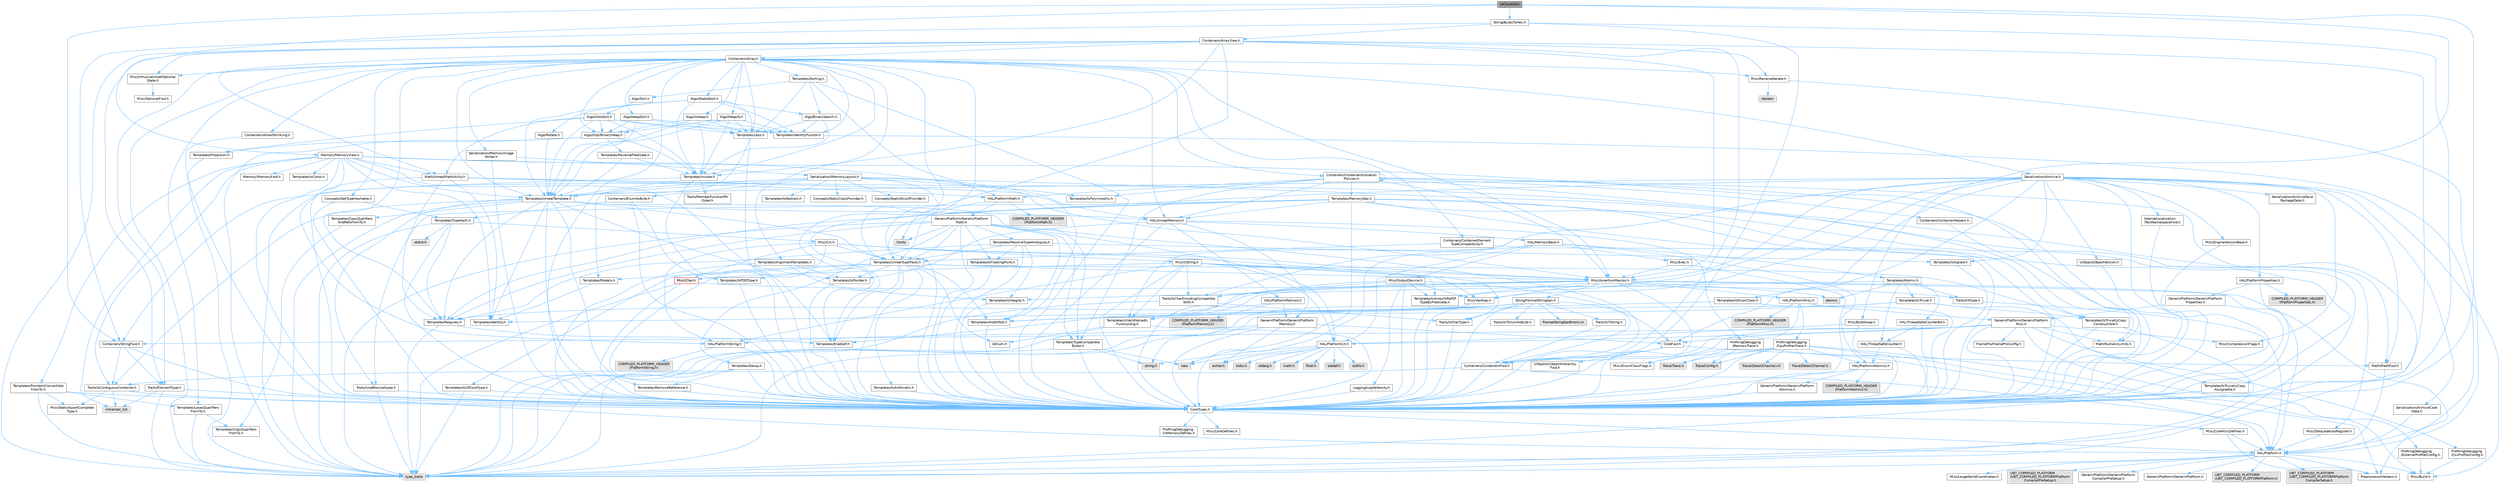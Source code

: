 digraph "IoChunkId.h"
{
 // INTERACTIVE_SVG=YES
 // LATEX_PDF_SIZE
  bgcolor="transparent";
  edge [fontname=Helvetica,fontsize=10,labelfontname=Helvetica,labelfontsize=10];
  node [fontname=Helvetica,fontsize=10,shape=box,height=0.2,width=0.4];
  Node1 [id="Node000001",label="IoChunkId.h",height=0.2,width=0.4,color="gray40", fillcolor="grey60", style="filled", fontcolor="black",tooltip=" "];
  Node1 -> Node2 [id="edge1_Node000001_Node000002",color="steelblue1",style="solid",tooltip=" "];
  Node2 [id="Node000002",label="CoreTypes.h",height=0.2,width=0.4,color="grey40", fillcolor="white", style="filled",URL="$dc/dec/CoreTypes_8h.html",tooltip=" "];
  Node2 -> Node3 [id="edge2_Node000002_Node000003",color="steelblue1",style="solid",tooltip=" "];
  Node3 [id="Node000003",label="HAL/Platform.h",height=0.2,width=0.4,color="grey40", fillcolor="white", style="filled",URL="$d9/dd0/Platform_8h.html",tooltip=" "];
  Node3 -> Node4 [id="edge3_Node000003_Node000004",color="steelblue1",style="solid",tooltip=" "];
  Node4 [id="Node000004",label="Misc/Build.h",height=0.2,width=0.4,color="grey40", fillcolor="white", style="filled",URL="$d3/dbb/Build_8h.html",tooltip=" "];
  Node3 -> Node5 [id="edge4_Node000003_Node000005",color="steelblue1",style="solid",tooltip=" "];
  Node5 [id="Node000005",label="Misc/LargeWorldCoordinates.h",height=0.2,width=0.4,color="grey40", fillcolor="white", style="filled",URL="$d2/dcb/LargeWorldCoordinates_8h.html",tooltip=" "];
  Node3 -> Node6 [id="edge5_Node000003_Node000006",color="steelblue1",style="solid",tooltip=" "];
  Node6 [id="Node000006",label="type_traits",height=0.2,width=0.4,color="grey60", fillcolor="#E0E0E0", style="filled",tooltip=" "];
  Node3 -> Node7 [id="edge6_Node000003_Node000007",color="steelblue1",style="solid",tooltip=" "];
  Node7 [id="Node000007",label="PreprocessorHelpers.h",height=0.2,width=0.4,color="grey40", fillcolor="white", style="filled",URL="$db/ddb/PreprocessorHelpers_8h.html",tooltip=" "];
  Node3 -> Node8 [id="edge7_Node000003_Node000008",color="steelblue1",style="solid",tooltip=" "];
  Node8 [id="Node000008",label="UBT_COMPILED_PLATFORM\l/UBT_COMPILED_PLATFORMPlatform\lCompilerPreSetup.h",height=0.2,width=0.4,color="grey60", fillcolor="#E0E0E0", style="filled",tooltip=" "];
  Node3 -> Node9 [id="edge8_Node000003_Node000009",color="steelblue1",style="solid",tooltip=" "];
  Node9 [id="Node000009",label="GenericPlatform/GenericPlatform\lCompilerPreSetup.h",height=0.2,width=0.4,color="grey40", fillcolor="white", style="filled",URL="$d9/dc8/GenericPlatformCompilerPreSetup_8h.html",tooltip=" "];
  Node3 -> Node10 [id="edge9_Node000003_Node000010",color="steelblue1",style="solid",tooltip=" "];
  Node10 [id="Node000010",label="GenericPlatform/GenericPlatform.h",height=0.2,width=0.4,color="grey40", fillcolor="white", style="filled",URL="$d6/d84/GenericPlatform_8h.html",tooltip=" "];
  Node3 -> Node11 [id="edge10_Node000003_Node000011",color="steelblue1",style="solid",tooltip=" "];
  Node11 [id="Node000011",label="UBT_COMPILED_PLATFORM\l/UBT_COMPILED_PLATFORMPlatform.h",height=0.2,width=0.4,color="grey60", fillcolor="#E0E0E0", style="filled",tooltip=" "];
  Node3 -> Node12 [id="edge11_Node000003_Node000012",color="steelblue1",style="solid",tooltip=" "];
  Node12 [id="Node000012",label="UBT_COMPILED_PLATFORM\l/UBT_COMPILED_PLATFORMPlatform\lCompilerSetup.h",height=0.2,width=0.4,color="grey60", fillcolor="#E0E0E0", style="filled",tooltip=" "];
  Node2 -> Node13 [id="edge12_Node000002_Node000013",color="steelblue1",style="solid",tooltip=" "];
  Node13 [id="Node000013",label="ProfilingDebugging\l/UMemoryDefines.h",height=0.2,width=0.4,color="grey40", fillcolor="white", style="filled",URL="$d2/da2/UMemoryDefines_8h.html",tooltip=" "];
  Node2 -> Node14 [id="edge13_Node000002_Node000014",color="steelblue1",style="solid",tooltip=" "];
  Node14 [id="Node000014",label="Misc/CoreMiscDefines.h",height=0.2,width=0.4,color="grey40", fillcolor="white", style="filled",URL="$da/d38/CoreMiscDefines_8h.html",tooltip=" "];
  Node14 -> Node3 [id="edge14_Node000014_Node000003",color="steelblue1",style="solid",tooltip=" "];
  Node14 -> Node7 [id="edge15_Node000014_Node000007",color="steelblue1",style="solid",tooltip=" "];
  Node2 -> Node15 [id="edge16_Node000002_Node000015",color="steelblue1",style="solid",tooltip=" "];
  Node15 [id="Node000015",label="Misc/CoreDefines.h",height=0.2,width=0.4,color="grey40", fillcolor="white", style="filled",URL="$d3/dd2/CoreDefines_8h.html",tooltip=" "];
  Node1 -> Node16 [id="edge17_Node000001_Node000016",color="steelblue1",style="solid",tooltip=" "];
  Node16 [id="Node000016",label="Containers/StringFwd.h",height=0.2,width=0.4,color="grey40", fillcolor="white", style="filled",URL="$df/d37/StringFwd_8h.html",tooltip=" "];
  Node16 -> Node2 [id="edge18_Node000016_Node000002",color="steelblue1",style="solid",tooltip=" "];
  Node16 -> Node17 [id="edge19_Node000016_Node000017",color="steelblue1",style="solid",tooltip=" "];
  Node17 [id="Node000017",label="Traits/ElementType.h",height=0.2,width=0.4,color="grey40", fillcolor="white", style="filled",URL="$d5/d4f/ElementType_8h.html",tooltip=" "];
  Node17 -> Node3 [id="edge20_Node000017_Node000003",color="steelblue1",style="solid",tooltip=" "];
  Node17 -> Node18 [id="edge21_Node000017_Node000018",color="steelblue1",style="solid",tooltip=" "];
  Node18 [id="Node000018",label="initializer_list",height=0.2,width=0.4,color="grey60", fillcolor="#E0E0E0", style="filled",tooltip=" "];
  Node17 -> Node6 [id="edge22_Node000017_Node000006",color="steelblue1",style="solid",tooltip=" "];
  Node16 -> Node19 [id="edge23_Node000016_Node000019",color="steelblue1",style="solid",tooltip=" "];
  Node19 [id="Node000019",label="Traits/IsContiguousContainer.h",height=0.2,width=0.4,color="grey40", fillcolor="white", style="filled",URL="$d5/d3c/IsContiguousContainer_8h.html",tooltip=" "];
  Node19 -> Node2 [id="edge24_Node000019_Node000002",color="steelblue1",style="solid",tooltip=" "];
  Node19 -> Node20 [id="edge25_Node000019_Node000020",color="steelblue1",style="solid",tooltip=" "];
  Node20 [id="Node000020",label="Misc/StaticAssertComplete\lType.h",height=0.2,width=0.4,color="grey40", fillcolor="white", style="filled",URL="$d5/d4e/StaticAssertCompleteType_8h.html",tooltip=" "];
  Node19 -> Node18 [id="edge26_Node000019_Node000018",color="steelblue1",style="solid",tooltip=" "];
  Node1 -> Node21 [id="edge27_Node000001_Node000021",color="steelblue1",style="solid",tooltip=" "];
  Node21 [id="Node000021",label="Memory/MemoryView.h",height=0.2,width=0.4,color="grey40", fillcolor="white", style="filled",URL="$db/d99/MemoryView_8h.html",tooltip=" "];
  Node21 -> Node2 [id="edge28_Node000021_Node000002",color="steelblue1",style="solid",tooltip=" "];
  Node21 -> Node22 [id="edge29_Node000021_Node000022",color="steelblue1",style="solid",tooltip=" "];
  Node22 [id="Node000022",label="HAL/PlatformString.h",height=0.2,width=0.4,color="grey40", fillcolor="white", style="filled",URL="$db/db5/PlatformString_8h.html",tooltip=" "];
  Node22 -> Node2 [id="edge30_Node000022_Node000002",color="steelblue1",style="solid",tooltip=" "];
  Node22 -> Node23 [id="edge31_Node000022_Node000023",color="steelblue1",style="solid",tooltip=" "];
  Node23 [id="Node000023",label="COMPILED_PLATFORM_HEADER\l(PlatformString.h)",height=0.2,width=0.4,color="grey60", fillcolor="#E0E0E0", style="filled",tooltip=" "];
  Node21 -> Node24 [id="edge32_Node000021_Node000024",color="steelblue1",style="solid",tooltip=" "];
  Node24 [id="Node000024",label="Math/NumericLimits.h",height=0.2,width=0.4,color="grey40", fillcolor="white", style="filled",URL="$df/d1b/NumericLimits_8h.html",tooltip=" "];
  Node24 -> Node2 [id="edge33_Node000024_Node000002",color="steelblue1",style="solid",tooltip=" "];
  Node21 -> Node25 [id="edge34_Node000021_Node000025",color="steelblue1",style="solid",tooltip=" "];
  Node25 [id="Node000025",label="Math/UnrealMathUtility.h",height=0.2,width=0.4,color="grey40", fillcolor="white", style="filled",URL="$db/db8/UnrealMathUtility_8h.html",tooltip=" "];
  Node25 -> Node2 [id="edge35_Node000025_Node000002",color="steelblue1",style="solid",tooltip=" "];
  Node25 -> Node26 [id="edge36_Node000025_Node000026",color="steelblue1",style="solid",tooltip=" "];
  Node26 [id="Node000026",label="Misc/AssertionMacros.h",height=0.2,width=0.4,color="grey40", fillcolor="white", style="filled",URL="$d0/dfa/AssertionMacros_8h.html",tooltip=" "];
  Node26 -> Node2 [id="edge37_Node000026_Node000002",color="steelblue1",style="solid",tooltip=" "];
  Node26 -> Node3 [id="edge38_Node000026_Node000003",color="steelblue1",style="solid",tooltip=" "];
  Node26 -> Node27 [id="edge39_Node000026_Node000027",color="steelblue1",style="solid",tooltip=" "];
  Node27 [id="Node000027",label="HAL/PlatformMisc.h",height=0.2,width=0.4,color="grey40", fillcolor="white", style="filled",URL="$d0/df5/PlatformMisc_8h.html",tooltip=" "];
  Node27 -> Node2 [id="edge40_Node000027_Node000002",color="steelblue1",style="solid",tooltip=" "];
  Node27 -> Node28 [id="edge41_Node000027_Node000028",color="steelblue1",style="solid",tooltip=" "];
  Node28 [id="Node000028",label="GenericPlatform/GenericPlatform\lMisc.h",height=0.2,width=0.4,color="grey40", fillcolor="white", style="filled",URL="$db/d9a/GenericPlatformMisc_8h.html",tooltip=" "];
  Node28 -> Node16 [id="edge42_Node000028_Node000016",color="steelblue1",style="solid",tooltip=" "];
  Node28 -> Node29 [id="edge43_Node000028_Node000029",color="steelblue1",style="solid",tooltip=" "];
  Node29 [id="Node000029",label="CoreFwd.h",height=0.2,width=0.4,color="grey40", fillcolor="white", style="filled",URL="$d1/d1e/CoreFwd_8h.html",tooltip=" "];
  Node29 -> Node2 [id="edge44_Node000029_Node000002",color="steelblue1",style="solid",tooltip=" "];
  Node29 -> Node30 [id="edge45_Node000029_Node000030",color="steelblue1",style="solid",tooltip=" "];
  Node30 [id="Node000030",label="Containers/ContainersFwd.h",height=0.2,width=0.4,color="grey40", fillcolor="white", style="filled",URL="$d4/d0a/ContainersFwd_8h.html",tooltip=" "];
  Node30 -> Node3 [id="edge46_Node000030_Node000003",color="steelblue1",style="solid",tooltip=" "];
  Node30 -> Node2 [id="edge47_Node000030_Node000002",color="steelblue1",style="solid",tooltip=" "];
  Node30 -> Node19 [id="edge48_Node000030_Node000019",color="steelblue1",style="solid",tooltip=" "];
  Node29 -> Node31 [id="edge49_Node000029_Node000031",color="steelblue1",style="solid",tooltip=" "];
  Node31 [id="Node000031",label="Math/MathFwd.h",height=0.2,width=0.4,color="grey40", fillcolor="white", style="filled",URL="$d2/d10/MathFwd_8h.html",tooltip=" "];
  Node31 -> Node3 [id="edge50_Node000031_Node000003",color="steelblue1",style="solid",tooltip=" "];
  Node29 -> Node32 [id="edge51_Node000029_Node000032",color="steelblue1",style="solid",tooltip=" "];
  Node32 [id="Node000032",label="UObject/UObjectHierarchy\lFwd.h",height=0.2,width=0.4,color="grey40", fillcolor="white", style="filled",URL="$d3/d13/UObjectHierarchyFwd_8h.html",tooltip=" "];
  Node28 -> Node2 [id="edge52_Node000028_Node000002",color="steelblue1",style="solid",tooltip=" "];
  Node28 -> Node33 [id="edge53_Node000028_Node000033",color="steelblue1",style="solid",tooltip=" "];
  Node33 [id="Node000033",label="FramePro/FrameProConfig.h",height=0.2,width=0.4,color="grey40", fillcolor="white", style="filled",URL="$d7/d90/FrameProConfig_8h.html",tooltip=" "];
  Node28 -> Node34 [id="edge54_Node000028_Node000034",color="steelblue1",style="solid",tooltip=" "];
  Node34 [id="Node000034",label="HAL/PlatformCrt.h",height=0.2,width=0.4,color="grey40", fillcolor="white", style="filled",URL="$d8/d75/PlatformCrt_8h.html",tooltip=" "];
  Node34 -> Node35 [id="edge55_Node000034_Node000035",color="steelblue1",style="solid",tooltip=" "];
  Node35 [id="Node000035",label="new",height=0.2,width=0.4,color="grey60", fillcolor="#E0E0E0", style="filled",tooltip=" "];
  Node34 -> Node36 [id="edge56_Node000034_Node000036",color="steelblue1",style="solid",tooltip=" "];
  Node36 [id="Node000036",label="wchar.h",height=0.2,width=0.4,color="grey60", fillcolor="#E0E0E0", style="filled",tooltip=" "];
  Node34 -> Node37 [id="edge57_Node000034_Node000037",color="steelblue1",style="solid",tooltip=" "];
  Node37 [id="Node000037",label="stddef.h",height=0.2,width=0.4,color="grey60", fillcolor="#E0E0E0", style="filled",tooltip=" "];
  Node34 -> Node38 [id="edge58_Node000034_Node000038",color="steelblue1",style="solid",tooltip=" "];
  Node38 [id="Node000038",label="stdlib.h",height=0.2,width=0.4,color="grey60", fillcolor="#E0E0E0", style="filled",tooltip=" "];
  Node34 -> Node39 [id="edge59_Node000034_Node000039",color="steelblue1",style="solid",tooltip=" "];
  Node39 [id="Node000039",label="stdio.h",height=0.2,width=0.4,color="grey60", fillcolor="#E0E0E0", style="filled",tooltip=" "];
  Node34 -> Node40 [id="edge60_Node000034_Node000040",color="steelblue1",style="solid",tooltip=" "];
  Node40 [id="Node000040",label="stdarg.h",height=0.2,width=0.4,color="grey60", fillcolor="#E0E0E0", style="filled",tooltip=" "];
  Node34 -> Node41 [id="edge61_Node000034_Node000041",color="steelblue1",style="solid",tooltip=" "];
  Node41 [id="Node000041",label="math.h",height=0.2,width=0.4,color="grey60", fillcolor="#E0E0E0", style="filled",tooltip=" "];
  Node34 -> Node42 [id="edge62_Node000034_Node000042",color="steelblue1",style="solid",tooltip=" "];
  Node42 [id="Node000042",label="float.h",height=0.2,width=0.4,color="grey60", fillcolor="#E0E0E0", style="filled",tooltip=" "];
  Node34 -> Node43 [id="edge63_Node000034_Node000043",color="steelblue1",style="solid",tooltip=" "];
  Node43 [id="Node000043",label="string.h",height=0.2,width=0.4,color="grey60", fillcolor="#E0E0E0", style="filled",tooltip=" "];
  Node28 -> Node24 [id="edge64_Node000028_Node000024",color="steelblue1",style="solid",tooltip=" "];
  Node28 -> Node44 [id="edge65_Node000028_Node000044",color="steelblue1",style="solid",tooltip=" "];
  Node44 [id="Node000044",label="Misc/CompressionFlags.h",height=0.2,width=0.4,color="grey40", fillcolor="white", style="filled",URL="$d9/d76/CompressionFlags_8h.html",tooltip=" "];
  Node28 -> Node45 [id="edge66_Node000028_Node000045",color="steelblue1",style="solid",tooltip=" "];
  Node45 [id="Node000045",label="Misc/EnumClassFlags.h",height=0.2,width=0.4,color="grey40", fillcolor="white", style="filled",URL="$d8/de7/EnumClassFlags_8h.html",tooltip=" "];
  Node28 -> Node46 [id="edge67_Node000028_Node000046",color="steelblue1",style="solid",tooltip=" "];
  Node46 [id="Node000046",label="ProfilingDebugging\l/CsvProfilerConfig.h",height=0.2,width=0.4,color="grey40", fillcolor="white", style="filled",URL="$d3/d88/CsvProfilerConfig_8h.html",tooltip=" "];
  Node46 -> Node4 [id="edge68_Node000046_Node000004",color="steelblue1",style="solid",tooltip=" "];
  Node28 -> Node47 [id="edge69_Node000028_Node000047",color="steelblue1",style="solid",tooltip=" "];
  Node47 [id="Node000047",label="ProfilingDebugging\l/ExternalProfilerConfig.h",height=0.2,width=0.4,color="grey40", fillcolor="white", style="filled",URL="$d3/dbb/ExternalProfilerConfig_8h.html",tooltip=" "];
  Node47 -> Node4 [id="edge70_Node000047_Node000004",color="steelblue1",style="solid",tooltip=" "];
  Node27 -> Node48 [id="edge71_Node000027_Node000048",color="steelblue1",style="solid",tooltip=" "];
  Node48 [id="Node000048",label="COMPILED_PLATFORM_HEADER\l(PlatformMisc.h)",height=0.2,width=0.4,color="grey60", fillcolor="#E0E0E0", style="filled",tooltip=" "];
  Node27 -> Node49 [id="edge72_Node000027_Node000049",color="steelblue1",style="solid",tooltip=" "];
  Node49 [id="Node000049",label="ProfilingDebugging\l/CpuProfilerTrace.h",height=0.2,width=0.4,color="grey40", fillcolor="white", style="filled",URL="$da/dcb/CpuProfilerTrace_8h.html",tooltip=" "];
  Node49 -> Node2 [id="edge73_Node000049_Node000002",color="steelblue1",style="solid",tooltip=" "];
  Node49 -> Node30 [id="edge74_Node000049_Node000030",color="steelblue1",style="solid",tooltip=" "];
  Node49 -> Node50 [id="edge75_Node000049_Node000050",color="steelblue1",style="solid",tooltip=" "];
  Node50 [id="Node000050",label="HAL/PlatformAtomics.h",height=0.2,width=0.4,color="grey40", fillcolor="white", style="filled",URL="$d3/d36/PlatformAtomics_8h.html",tooltip=" "];
  Node50 -> Node2 [id="edge76_Node000050_Node000002",color="steelblue1",style="solid",tooltip=" "];
  Node50 -> Node51 [id="edge77_Node000050_Node000051",color="steelblue1",style="solid",tooltip=" "];
  Node51 [id="Node000051",label="GenericPlatform/GenericPlatform\lAtomics.h",height=0.2,width=0.4,color="grey40", fillcolor="white", style="filled",URL="$da/d72/GenericPlatformAtomics_8h.html",tooltip=" "];
  Node51 -> Node2 [id="edge78_Node000051_Node000002",color="steelblue1",style="solid",tooltip=" "];
  Node50 -> Node52 [id="edge79_Node000050_Node000052",color="steelblue1",style="solid",tooltip=" "];
  Node52 [id="Node000052",label="COMPILED_PLATFORM_HEADER\l(PlatformAtomics.h)",height=0.2,width=0.4,color="grey60", fillcolor="#E0E0E0", style="filled",tooltip=" "];
  Node49 -> Node7 [id="edge80_Node000049_Node000007",color="steelblue1",style="solid",tooltip=" "];
  Node49 -> Node4 [id="edge81_Node000049_Node000004",color="steelblue1",style="solid",tooltip=" "];
  Node49 -> Node53 [id="edge82_Node000049_Node000053",color="steelblue1",style="solid",tooltip=" "];
  Node53 [id="Node000053",label="Trace/Config.h",height=0.2,width=0.4,color="grey60", fillcolor="#E0E0E0", style="filled",tooltip=" "];
  Node49 -> Node54 [id="edge83_Node000049_Node000054",color="steelblue1",style="solid",tooltip=" "];
  Node54 [id="Node000054",label="Trace/Detail/Channel.h",height=0.2,width=0.4,color="grey60", fillcolor="#E0E0E0", style="filled",tooltip=" "];
  Node49 -> Node55 [id="edge84_Node000049_Node000055",color="steelblue1",style="solid",tooltip=" "];
  Node55 [id="Node000055",label="Trace/Detail/Channel.inl",height=0.2,width=0.4,color="grey60", fillcolor="#E0E0E0", style="filled",tooltip=" "];
  Node49 -> Node56 [id="edge85_Node000049_Node000056",color="steelblue1",style="solid",tooltip=" "];
  Node56 [id="Node000056",label="Trace/Trace.h",height=0.2,width=0.4,color="grey60", fillcolor="#E0E0E0", style="filled",tooltip=" "];
  Node26 -> Node7 [id="edge86_Node000026_Node000007",color="steelblue1",style="solid",tooltip=" "];
  Node26 -> Node57 [id="edge87_Node000026_Node000057",color="steelblue1",style="solid",tooltip=" "];
  Node57 [id="Node000057",label="Templates/EnableIf.h",height=0.2,width=0.4,color="grey40", fillcolor="white", style="filled",URL="$d7/d60/EnableIf_8h.html",tooltip=" "];
  Node57 -> Node2 [id="edge88_Node000057_Node000002",color="steelblue1",style="solid",tooltip=" "];
  Node26 -> Node58 [id="edge89_Node000026_Node000058",color="steelblue1",style="solid",tooltip=" "];
  Node58 [id="Node000058",label="Templates/IsArrayOrRefOf\lTypeByPredicate.h",height=0.2,width=0.4,color="grey40", fillcolor="white", style="filled",URL="$d6/da1/IsArrayOrRefOfTypeByPredicate_8h.html",tooltip=" "];
  Node58 -> Node2 [id="edge90_Node000058_Node000002",color="steelblue1",style="solid",tooltip=" "];
  Node26 -> Node59 [id="edge91_Node000026_Node000059",color="steelblue1",style="solid",tooltip=" "];
  Node59 [id="Node000059",label="Templates/IsValidVariadic\lFunctionArg.h",height=0.2,width=0.4,color="grey40", fillcolor="white", style="filled",URL="$d0/dc8/IsValidVariadicFunctionArg_8h.html",tooltip=" "];
  Node59 -> Node2 [id="edge92_Node000059_Node000002",color="steelblue1",style="solid",tooltip=" "];
  Node59 -> Node60 [id="edge93_Node000059_Node000060",color="steelblue1",style="solid",tooltip=" "];
  Node60 [id="Node000060",label="IsEnum.h",height=0.2,width=0.4,color="grey40", fillcolor="white", style="filled",URL="$d4/de5/IsEnum_8h.html",tooltip=" "];
  Node59 -> Node6 [id="edge94_Node000059_Node000006",color="steelblue1",style="solid",tooltip=" "];
  Node26 -> Node61 [id="edge95_Node000026_Node000061",color="steelblue1",style="solid",tooltip=" "];
  Node61 [id="Node000061",label="Traits/IsCharEncodingCompatible\lWith.h",height=0.2,width=0.4,color="grey40", fillcolor="white", style="filled",URL="$df/dd1/IsCharEncodingCompatibleWith_8h.html",tooltip=" "];
  Node61 -> Node6 [id="edge96_Node000061_Node000006",color="steelblue1",style="solid",tooltip=" "];
  Node61 -> Node62 [id="edge97_Node000061_Node000062",color="steelblue1",style="solid",tooltip=" "];
  Node62 [id="Node000062",label="Traits/IsCharType.h",height=0.2,width=0.4,color="grey40", fillcolor="white", style="filled",URL="$db/d51/IsCharType_8h.html",tooltip=" "];
  Node62 -> Node2 [id="edge98_Node000062_Node000002",color="steelblue1",style="solid",tooltip=" "];
  Node26 -> Node63 [id="edge99_Node000026_Node000063",color="steelblue1",style="solid",tooltip=" "];
  Node63 [id="Node000063",label="Misc/VarArgs.h",height=0.2,width=0.4,color="grey40", fillcolor="white", style="filled",URL="$d5/d6f/VarArgs_8h.html",tooltip=" "];
  Node63 -> Node2 [id="edge100_Node000063_Node000002",color="steelblue1",style="solid",tooltip=" "];
  Node26 -> Node64 [id="edge101_Node000026_Node000064",color="steelblue1",style="solid",tooltip=" "];
  Node64 [id="Node000064",label="String/FormatStringSan.h",height=0.2,width=0.4,color="grey40", fillcolor="white", style="filled",URL="$d3/d8b/FormatStringSan_8h.html",tooltip=" "];
  Node64 -> Node6 [id="edge102_Node000064_Node000006",color="steelblue1",style="solid",tooltip=" "];
  Node64 -> Node2 [id="edge103_Node000064_Node000002",color="steelblue1",style="solid",tooltip=" "];
  Node64 -> Node65 [id="edge104_Node000064_Node000065",color="steelblue1",style="solid",tooltip=" "];
  Node65 [id="Node000065",label="Templates/Requires.h",height=0.2,width=0.4,color="grey40", fillcolor="white", style="filled",URL="$dc/d96/Requires_8h.html",tooltip=" "];
  Node65 -> Node57 [id="edge105_Node000065_Node000057",color="steelblue1",style="solid",tooltip=" "];
  Node65 -> Node6 [id="edge106_Node000065_Node000006",color="steelblue1",style="solid",tooltip=" "];
  Node64 -> Node66 [id="edge107_Node000064_Node000066",color="steelblue1",style="solid",tooltip=" "];
  Node66 [id="Node000066",label="Templates/Identity.h",height=0.2,width=0.4,color="grey40", fillcolor="white", style="filled",URL="$d0/dd5/Identity_8h.html",tooltip=" "];
  Node64 -> Node59 [id="edge108_Node000064_Node000059",color="steelblue1",style="solid",tooltip=" "];
  Node64 -> Node62 [id="edge109_Node000064_Node000062",color="steelblue1",style="solid",tooltip=" "];
  Node64 -> Node67 [id="edge110_Node000064_Node000067",color="steelblue1",style="solid",tooltip=" "];
  Node67 [id="Node000067",label="Traits/IsTEnumAsByte.h",height=0.2,width=0.4,color="grey40", fillcolor="white", style="filled",URL="$d1/de6/IsTEnumAsByte_8h.html",tooltip=" "];
  Node64 -> Node68 [id="edge111_Node000064_Node000068",color="steelblue1",style="solid",tooltip=" "];
  Node68 [id="Node000068",label="Traits/IsTString.h",height=0.2,width=0.4,color="grey40", fillcolor="white", style="filled",URL="$d0/df8/IsTString_8h.html",tooltip=" "];
  Node68 -> Node30 [id="edge112_Node000068_Node000030",color="steelblue1",style="solid",tooltip=" "];
  Node64 -> Node30 [id="edge113_Node000064_Node000030",color="steelblue1",style="solid",tooltip=" "];
  Node64 -> Node69 [id="edge114_Node000064_Node000069",color="steelblue1",style="solid",tooltip=" "];
  Node69 [id="Node000069",label="FormatStringSanErrors.inl",height=0.2,width=0.4,color="grey60", fillcolor="#E0E0E0", style="filled",tooltip=" "];
  Node26 -> Node70 [id="edge115_Node000026_Node000070",color="steelblue1",style="solid",tooltip=" "];
  Node70 [id="Node000070",label="atomic",height=0.2,width=0.4,color="grey60", fillcolor="#E0E0E0", style="filled",tooltip=" "];
  Node25 -> Node71 [id="edge116_Node000025_Node000071",color="steelblue1",style="solid",tooltip=" "];
  Node71 [id="Node000071",label="HAL/PlatformMath.h",height=0.2,width=0.4,color="grey40", fillcolor="white", style="filled",URL="$dc/d53/PlatformMath_8h.html",tooltip=" "];
  Node71 -> Node2 [id="edge117_Node000071_Node000002",color="steelblue1",style="solid",tooltip=" "];
  Node71 -> Node72 [id="edge118_Node000071_Node000072",color="steelblue1",style="solid",tooltip=" "];
  Node72 [id="Node000072",label="GenericPlatform/GenericPlatform\lMath.h",height=0.2,width=0.4,color="grey40", fillcolor="white", style="filled",URL="$d5/d79/GenericPlatformMath_8h.html",tooltip=" "];
  Node72 -> Node2 [id="edge119_Node000072_Node000002",color="steelblue1",style="solid",tooltip=" "];
  Node72 -> Node30 [id="edge120_Node000072_Node000030",color="steelblue1",style="solid",tooltip=" "];
  Node72 -> Node34 [id="edge121_Node000072_Node000034",color="steelblue1",style="solid",tooltip=" "];
  Node72 -> Node73 [id="edge122_Node000072_Node000073",color="steelblue1",style="solid",tooltip=" "];
  Node73 [id="Node000073",label="Templates/AndOrNot.h",height=0.2,width=0.4,color="grey40", fillcolor="white", style="filled",URL="$db/d0a/AndOrNot_8h.html",tooltip=" "];
  Node73 -> Node2 [id="edge123_Node000073_Node000002",color="steelblue1",style="solid",tooltip=" "];
  Node72 -> Node74 [id="edge124_Node000072_Node000074",color="steelblue1",style="solid",tooltip=" "];
  Node74 [id="Node000074",label="Templates/Decay.h",height=0.2,width=0.4,color="grey40", fillcolor="white", style="filled",URL="$dd/d0f/Decay_8h.html",tooltip=" "];
  Node74 -> Node2 [id="edge125_Node000074_Node000002",color="steelblue1",style="solid",tooltip=" "];
  Node74 -> Node75 [id="edge126_Node000074_Node000075",color="steelblue1",style="solid",tooltip=" "];
  Node75 [id="Node000075",label="Templates/RemoveReference.h",height=0.2,width=0.4,color="grey40", fillcolor="white", style="filled",URL="$da/dbe/RemoveReference_8h.html",tooltip=" "];
  Node75 -> Node2 [id="edge127_Node000075_Node000002",color="steelblue1",style="solid",tooltip=" "];
  Node74 -> Node6 [id="edge128_Node000074_Node000006",color="steelblue1",style="solid",tooltip=" "];
  Node72 -> Node76 [id="edge129_Node000072_Node000076",color="steelblue1",style="solid",tooltip=" "];
  Node76 [id="Node000076",label="Templates/IsFloatingPoint.h",height=0.2,width=0.4,color="grey40", fillcolor="white", style="filled",URL="$d3/d11/IsFloatingPoint_8h.html",tooltip=" "];
  Node76 -> Node2 [id="edge130_Node000076_Node000002",color="steelblue1",style="solid",tooltip=" "];
  Node72 -> Node77 [id="edge131_Node000072_Node000077",color="steelblue1",style="solid",tooltip=" "];
  Node77 [id="Node000077",label="Templates/UnrealTypeTraits.h",height=0.2,width=0.4,color="grey40", fillcolor="white", style="filled",URL="$d2/d2d/UnrealTypeTraits_8h.html",tooltip=" "];
  Node77 -> Node2 [id="edge132_Node000077_Node000002",color="steelblue1",style="solid",tooltip=" "];
  Node77 -> Node78 [id="edge133_Node000077_Node000078",color="steelblue1",style="solid",tooltip=" "];
  Node78 [id="Node000078",label="Templates/IsPointer.h",height=0.2,width=0.4,color="grey40", fillcolor="white", style="filled",URL="$d7/d05/IsPointer_8h.html",tooltip=" "];
  Node78 -> Node2 [id="edge134_Node000078_Node000002",color="steelblue1",style="solid",tooltip=" "];
  Node77 -> Node26 [id="edge135_Node000077_Node000026",color="steelblue1",style="solid",tooltip=" "];
  Node77 -> Node73 [id="edge136_Node000077_Node000073",color="steelblue1",style="solid",tooltip=" "];
  Node77 -> Node57 [id="edge137_Node000077_Node000057",color="steelblue1",style="solid",tooltip=" "];
  Node77 -> Node79 [id="edge138_Node000077_Node000079",color="steelblue1",style="solid",tooltip=" "];
  Node79 [id="Node000079",label="Templates/IsArithmetic.h",height=0.2,width=0.4,color="grey40", fillcolor="white", style="filled",URL="$d2/d5d/IsArithmetic_8h.html",tooltip=" "];
  Node79 -> Node2 [id="edge139_Node000079_Node000002",color="steelblue1",style="solid",tooltip=" "];
  Node77 -> Node60 [id="edge140_Node000077_Node000060",color="steelblue1",style="solid",tooltip=" "];
  Node77 -> Node80 [id="edge141_Node000077_Node000080",color="steelblue1",style="solid",tooltip=" "];
  Node80 [id="Node000080",label="Templates/Models.h",height=0.2,width=0.4,color="grey40", fillcolor="white", style="filled",URL="$d3/d0c/Models_8h.html",tooltip=" "];
  Node80 -> Node66 [id="edge142_Node000080_Node000066",color="steelblue1",style="solid",tooltip=" "];
  Node77 -> Node81 [id="edge143_Node000077_Node000081",color="steelblue1",style="solid",tooltip=" "];
  Node81 [id="Node000081",label="Templates/IsPODType.h",height=0.2,width=0.4,color="grey40", fillcolor="white", style="filled",URL="$d7/db1/IsPODType_8h.html",tooltip=" "];
  Node81 -> Node2 [id="edge144_Node000081_Node000002",color="steelblue1",style="solid",tooltip=" "];
  Node77 -> Node82 [id="edge145_Node000077_Node000082",color="steelblue1",style="solid",tooltip=" "];
  Node82 [id="Node000082",label="Templates/IsUECoreType.h",height=0.2,width=0.4,color="grey40", fillcolor="white", style="filled",URL="$d1/db8/IsUECoreType_8h.html",tooltip=" "];
  Node82 -> Node2 [id="edge146_Node000082_Node000002",color="steelblue1",style="solid",tooltip=" "];
  Node82 -> Node6 [id="edge147_Node000082_Node000006",color="steelblue1",style="solid",tooltip=" "];
  Node77 -> Node83 [id="edge148_Node000077_Node000083",color="steelblue1",style="solid",tooltip=" "];
  Node83 [id="Node000083",label="Templates/IsTriviallyCopy\lConstructible.h",height=0.2,width=0.4,color="grey40", fillcolor="white", style="filled",URL="$d3/d78/IsTriviallyCopyConstructible_8h.html",tooltip=" "];
  Node83 -> Node2 [id="edge149_Node000083_Node000002",color="steelblue1",style="solid",tooltip=" "];
  Node83 -> Node6 [id="edge150_Node000083_Node000006",color="steelblue1",style="solid",tooltip=" "];
  Node72 -> Node65 [id="edge151_Node000072_Node000065",color="steelblue1",style="solid",tooltip=" "];
  Node72 -> Node84 [id="edge152_Node000072_Node000084",color="steelblue1",style="solid",tooltip=" "];
  Node84 [id="Node000084",label="Templates/ResolveTypeAmbiguity.h",height=0.2,width=0.4,color="grey40", fillcolor="white", style="filled",URL="$df/d1f/ResolveTypeAmbiguity_8h.html",tooltip=" "];
  Node84 -> Node2 [id="edge153_Node000084_Node000002",color="steelblue1",style="solid",tooltip=" "];
  Node84 -> Node76 [id="edge154_Node000084_Node000076",color="steelblue1",style="solid",tooltip=" "];
  Node84 -> Node77 [id="edge155_Node000084_Node000077",color="steelblue1",style="solid",tooltip=" "];
  Node84 -> Node85 [id="edge156_Node000084_Node000085",color="steelblue1",style="solid",tooltip=" "];
  Node85 [id="Node000085",label="Templates/IsSigned.h",height=0.2,width=0.4,color="grey40", fillcolor="white", style="filled",URL="$d8/dd8/IsSigned_8h.html",tooltip=" "];
  Node85 -> Node2 [id="edge157_Node000085_Node000002",color="steelblue1",style="solid",tooltip=" "];
  Node84 -> Node86 [id="edge158_Node000084_Node000086",color="steelblue1",style="solid",tooltip=" "];
  Node86 [id="Node000086",label="Templates/IsIntegral.h",height=0.2,width=0.4,color="grey40", fillcolor="white", style="filled",URL="$da/d64/IsIntegral_8h.html",tooltip=" "];
  Node86 -> Node2 [id="edge159_Node000086_Node000002",color="steelblue1",style="solid",tooltip=" "];
  Node84 -> Node65 [id="edge160_Node000084_Node000065",color="steelblue1",style="solid",tooltip=" "];
  Node72 -> Node87 [id="edge161_Node000072_Node000087",color="steelblue1",style="solid",tooltip=" "];
  Node87 [id="Node000087",label="Templates/TypeCompatible\lBytes.h",height=0.2,width=0.4,color="grey40", fillcolor="white", style="filled",URL="$df/d0a/TypeCompatibleBytes_8h.html",tooltip=" "];
  Node87 -> Node2 [id="edge162_Node000087_Node000002",color="steelblue1",style="solid",tooltip=" "];
  Node87 -> Node43 [id="edge163_Node000087_Node000043",color="steelblue1",style="solid",tooltip=" "];
  Node87 -> Node35 [id="edge164_Node000087_Node000035",color="steelblue1",style="solid",tooltip=" "];
  Node87 -> Node6 [id="edge165_Node000087_Node000006",color="steelblue1",style="solid",tooltip=" "];
  Node72 -> Node88 [id="edge166_Node000072_Node000088",color="steelblue1",style="solid",tooltip=" "];
  Node88 [id="Node000088",label="limits",height=0.2,width=0.4,color="grey60", fillcolor="#E0E0E0", style="filled",tooltip=" "];
  Node72 -> Node6 [id="edge167_Node000072_Node000006",color="steelblue1",style="solid",tooltip=" "];
  Node71 -> Node89 [id="edge168_Node000071_Node000089",color="steelblue1",style="solid",tooltip=" "];
  Node89 [id="Node000089",label="COMPILED_PLATFORM_HEADER\l(PlatformMath.h)",height=0.2,width=0.4,color="grey60", fillcolor="#E0E0E0", style="filled",tooltip=" "];
  Node25 -> Node31 [id="edge169_Node000025_Node000031",color="steelblue1",style="solid",tooltip=" "];
  Node25 -> Node66 [id="edge170_Node000025_Node000066",color="steelblue1",style="solid",tooltip=" "];
  Node25 -> Node65 [id="edge171_Node000025_Node000065",color="steelblue1",style="solid",tooltip=" "];
  Node21 -> Node90 [id="edge172_Node000021_Node000090",color="steelblue1",style="solid",tooltip=" "];
  Node90 [id="Node000090",label="Memory/MemoryFwd.h",height=0.2,width=0.4,color="grey40", fillcolor="white", style="filled",URL="$df/d72/MemoryFwd_8h.html",tooltip=" "];
  Node21 -> Node73 [id="edge173_Node000021_Node000073",color="steelblue1",style="solid",tooltip=" "];
  Node21 -> Node57 [id="edge174_Node000021_Node000057",color="steelblue1",style="solid",tooltip=" "];
  Node21 -> Node66 [id="edge175_Node000021_Node000066",color="steelblue1",style="solid",tooltip=" "];
  Node21 -> Node91 [id="edge176_Node000021_Node000091",color="steelblue1",style="solid",tooltip=" "];
  Node91 [id="Node000091",label="Templates/IsConst.h",height=0.2,width=0.4,color="grey40", fillcolor="white", style="filled",URL="$dc/dde/IsConst_8h.html",tooltip=" "];
  Node21 -> Node92 [id="edge177_Node000021_Node000092",color="steelblue1",style="solid",tooltip=" "];
  Node92 [id="Node000092",label="Templates/PointerIsConvertible\lFromTo.h",height=0.2,width=0.4,color="grey40", fillcolor="white", style="filled",URL="$d6/d65/PointerIsConvertibleFromTo_8h.html",tooltip=" "];
  Node92 -> Node2 [id="edge178_Node000092_Node000002",color="steelblue1",style="solid",tooltip=" "];
  Node92 -> Node20 [id="edge179_Node000092_Node000020",color="steelblue1",style="solid",tooltip=" "];
  Node92 -> Node93 [id="edge180_Node000092_Node000093",color="steelblue1",style="solid",tooltip=" "];
  Node93 [id="Node000093",label="Templates/LosesQualifiers\lFromTo.h",height=0.2,width=0.4,color="grey40", fillcolor="white", style="filled",URL="$d2/db3/LosesQualifiersFromTo_8h.html",tooltip=" "];
  Node93 -> Node94 [id="edge181_Node000093_Node000094",color="steelblue1",style="solid",tooltip=" "];
  Node94 [id="Node000094",label="Templates/CopyQualifiers\lFromTo.h",height=0.2,width=0.4,color="grey40", fillcolor="white", style="filled",URL="$d5/db4/CopyQualifiersFromTo_8h.html",tooltip=" "];
  Node93 -> Node6 [id="edge182_Node000093_Node000006",color="steelblue1",style="solid",tooltip=" "];
  Node92 -> Node6 [id="edge183_Node000092_Node000006",color="steelblue1",style="solid",tooltip=" "];
  Node21 -> Node95 [id="edge184_Node000021_Node000095",color="steelblue1",style="solid",tooltip=" "];
  Node95 [id="Node000095",label="Templates/UnrealTemplate.h",height=0.2,width=0.4,color="grey40", fillcolor="white", style="filled",URL="$d4/d24/UnrealTemplate_8h.html",tooltip=" "];
  Node95 -> Node2 [id="edge185_Node000095_Node000002",color="steelblue1",style="solid",tooltip=" "];
  Node95 -> Node78 [id="edge186_Node000095_Node000078",color="steelblue1",style="solid",tooltip=" "];
  Node95 -> Node96 [id="edge187_Node000095_Node000096",color="steelblue1",style="solid",tooltip=" "];
  Node96 [id="Node000096",label="HAL/UnrealMemory.h",height=0.2,width=0.4,color="grey40", fillcolor="white", style="filled",URL="$d9/d96/UnrealMemory_8h.html",tooltip=" "];
  Node96 -> Node2 [id="edge188_Node000096_Node000002",color="steelblue1",style="solid",tooltip=" "];
  Node96 -> Node97 [id="edge189_Node000096_Node000097",color="steelblue1",style="solid",tooltip=" "];
  Node97 [id="Node000097",label="GenericPlatform/GenericPlatform\lMemory.h",height=0.2,width=0.4,color="grey40", fillcolor="white", style="filled",URL="$dd/d22/GenericPlatformMemory_8h.html",tooltip=" "];
  Node97 -> Node29 [id="edge190_Node000097_Node000029",color="steelblue1",style="solid",tooltip=" "];
  Node97 -> Node2 [id="edge191_Node000097_Node000002",color="steelblue1",style="solid",tooltip=" "];
  Node97 -> Node22 [id="edge192_Node000097_Node000022",color="steelblue1",style="solid",tooltip=" "];
  Node97 -> Node43 [id="edge193_Node000097_Node000043",color="steelblue1",style="solid",tooltip=" "];
  Node97 -> Node36 [id="edge194_Node000097_Node000036",color="steelblue1",style="solid",tooltip=" "];
  Node96 -> Node98 [id="edge195_Node000096_Node000098",color="steelblue1",style="solid",tooltip=" "];
  Node98 [id="Node000098",label="HAL/MemoryBase.h",height=0.2,width=0.4,color="grey40", fillcolor="white", style="filled",URL="$d6/d9f/MemoryBase_8h.html",tooltip=" "];
  Node98 -> Node2 [id="edge196_Node000098_Node000002",color="steelblue1",style="solid",tooltip=" "];
  Node98 -> Node50 [id="edge197_Node000098_Node000050",color="steelblue1",style="solid",tooltip=" "];
  Node98 -> Node34 [id="edge198_Node000098_Node000034",color="steelblue1",style="solid",tooltip=" "];
  Node98 -> Node99 [id="edge199_Node000098_Node000099",color="steelblue1",style="solid",tooltip=" "];
  Node99 [id="Node000099",label="Misc/Exec.h",height=0.2,width=0.4,color="grey40", fillcolor="white", style="filled",URL="$de/ddb/Exec_8h.html",tooltip=" "];
  Node99 -> Node2 [id="edge200_Node000099_Node000002",color="steelblue1",style="solid",tooltip=" "];
  Node99 -> Node26 [id="edge201_Node000099_Node000026",color="steelblue1",style="solid",tooltip=" "];
  Node98 -> Node100 [id="edge202_Node000098_Node000100",color="steelblue1",style="solid",tooltip=" "];
  Node100 [id="Node000100",label="Misc/OutputDevice.h",height=0.2,width=0.4,color="grey40", fillcolor="white", style="filled",URL="$d7/d32/OutputDevice_8h.html",tooltip=" "];
  Node100 -> Node29 [id="edge203_Node000100_Node000029",color="steelblue1",style="solid",tooltip=" "];
  Node100 -> Node2 [id="edge204_Node000100_Node000002",color="steelblue1",style="solid",tooltip=" "];
  Node100 -> Node101 [id="edge205_Node000100_Node000101",color="steelblue1",style="solid",tooltip=" "];
  Node101 [id="Node000101",label="Logging/LogVerbosity.h",height=0.2,width=0.4,color="grey40", fillcolor="white", style="filled",URL="$d2/d8f/LogVerbosity_8h.html",tooltip=" "];
  Node101 -> Node2 [id="edge206_Node000101_Node000002",color="steelblue1",style="solid",tooltip=" "];
  Node100 -> Node63 [id="edge207_Node000100_Node000063",color="steelblue1",style="solid",tooltip=" "];
  Node100 -> Node58 [id="edge208_Node000100_Node000058",color="steelblue1",style="solid",tooltip=" "];
  Node100 -> Node59 [id="edge209_Node000100_Node000059",color="steelblue1",style="solid",tooltip=" "];
  Node100 -> Node61 [id="edge210_Node000100_Node000061",color="steelblue1",style="solid",tooltip=" "];
  Node98 -> Node102 [id="edge211_Node000098_Node000102",color="steelblue1",style="solid",tooltip=" "];
  Node102 [id="Node000102",label="Templates/Atomic.h",height=0.2,width=0.4,color="grey40", fillcolor="white", style="filled",URL="$d3/d91/Atomic_8h.html",tooltip=" "];
  Node102 -> Node103 [id="edge212_Node000102_Node000103",color="steelblue1",style="solid",tooltip=" "];
  Node103 [id="Node000103",label="HAL/ThreadSafeCounter.h",height=0.2,width=0.4,color="grey40", fillcolor="white", style="filled",URL="$dc/dc9/ThreadSafeCounter_8h.html",tooltip=" "];
  Node103 -> Node2 [id="edge213_Node000103_Node000002",color="steelblue1",style="solid",tooltip=" "];
  Node103 -> Node50 [id="edge214_Node000103_Node000050",color="steelblue1",style="solid",tooltip=" "];
  Node102 -> Node104 [id="edge215_Node000102_Node000104",color="steelblue1",style="solid",tooltip=" "];
  Node104 [id="Node000104",label="HAL/ThreadSafeCounter64.h",height=0.2,width=0.4,color="grey40", fillcolor="white", style="filled",URL="$d0/d12/ThreadSafeCounter64_8h.html",tooltip=" "];
  Node104 -> Node2 [id="edge216_Node000104_Node000002",color="steelblue1",style="solid",tooltip=" "];
  Node104 -> Node103 [id="edge217_Node000104_Node000103",color="steelblue1",style="solid",tooltip=" "];
  Node102 -> Node86 [id="edge218_Node000102_Node000086",color="steelblue1",style="solid",tooltip=" "];
  Node102 -> Node105 [id="edge219_Node000102_Node000105",color="steelblue1",style="solid",tooltip=" "];
  Node105 [id="Node000105",label="Templates/IsTrivial.h",height=0.2,width=0.4,color="grey40", fillcolor="white", style="filled",URL="$da/d4c/IsTrivial_8h.html",tooltip=" "];
  Node105 -> Node73 [id="edge220_Node000105_Node000073",color="steelblue1",style="solid",tooltip=" "];
  Node105 -> Node83 [id="edge221_Node000105_Node000083",color="steelblue1",style="solid",tooltip=" "];
  Node105 -> Node106 [id="edge222_Node000105_Node000106",color="steelblue1",style="solid",tooltip=" "];
  Node106 [id="Node000106",label="Templates/IsTriviallyCopy\lAssignable.h",height=0.2,width=0.4,color="grey40", fillcolor="white", style="filled",URL="$d2/df2/IsTriviallyCopyAssignable_8h.html",tooltip=" "];
  Node106 -> Node2 [id="edge223_Node000106_Node000002",color="steelblue1",style="solid",tooltip=" "];
  Node106 -> Node6 [id="edge224_Node000106_Node000006",color="steelblue1",style="solid",tooltip=" "];
  Node105 -> Node6 [id="edge225_Node000105_Node000006",color="steelblue1",style="solid",tooltip=" "];
  Node102 -> Node107 [id="edge226_Node000102_Node000107",color="steelblue1",style="solid",tooltip=" "];
  Node107 [id="Node000107",label="Traits/IntType.h",height=0.2,width=0.4,color="grey40", fillcolor="white", style="filled",URL="$d7/deb/IntType_8h.html",tooltip=" "];
  Node107 -> Node3 [id="edge227_Node000107_Node000003",color="steelblue1",style="solid",tooltip=" "];
  Node102 -> Node70 [id="edge228_Node000102_Node000070",color="steelblue1",style="solid",tooltip=" "];
  Node96 -> Node108 [id="edge229_Node000096_Node000108",color="steelblue1",style="solid",tooltip=" "];
  Node108 [id="Node000108",label="HAL/PlatformMemory.h",height=0.2,width=0.4,color="grey40", fillcolor="white", style="filled",URL="$de/d68/PlatformMemory_8h.html",tooltip=" "];
  Node108 -> Node2 [id="edge230_Node000108_Node000002",color="steelblue1",style="solid",tooltip=" "];
  Node108 -> Node97 [id="edge231_Node000108_Node000097",color="steelblue1",style="solid",tooltip=" "];
  Node108 -> Node109 [id="edge232_Node000108_Node000109",color="steelblue1",style="solid",tooltip=" "];
  Node109 [id="Node000109",label="COMPILED_PLATFORM_HEADER\l(PlatformMemory.h)",height=0.2,width=0.4,color="grey60", fillcolor="#E0E0E0", style="filled",tooltip=" "];
  Node96 -> Node110 [id="edge233_Node000096_Node000110",color="steelblue1",style="solid",tooltip=" "];
  Node110 [id="Node000110",label="ProfilingDebugging\l/MemoryTrace.h",height=0.2,width=0.4,color="grey40", fillcolor="white", style="filled",URL="$da/dd7/MemoryTrace_8h.html",tooltip=" "];
  Node110 -> Node3 [id="edge234_Node000110_Node000003",color="steelblue1",style="solid",tooltip=" "];
  Node110 -> Node45 [id="edge235_Node000110_Node000045",color="steelblue1",style="solid",tooltip=" "];
  Node110 -> Node53 [id="edge236_Node000110_Node000053",color="steelblue1",style="solid",tooltip=" "];
  Node110 -> Node56 [id="edge237_Node000110_Node000056",color="steelblue1",style="solid",tooltip=" "];
  Node96 -> Node78 [id="edge238_Node000096_Node000078",color="steelblue1",style="solid",tooltip=" "];
  Node95 -> Node111 [id="edge239_Node000095_Node000111",color="steelblue1",style="solid",tooltip=" "];
  Node111 [id="Node000111",label="Templates/CopyQualifiers\lAndRefsFromTo.h",height=0.2,width=0.4,color="grey40", fillcolor="white", style="filled",URL="$d3/db3/CopyQualifiersAndRefsFromTo_8h.html",tooltip=" "];
  Node111 -> Node94 [id="edge240_Node000111_Node000094",color="steelblue1",style="solid",tooltip=" "];
  Node95 -> Node77 [id="edge241_Node000095_Node000077",color="steelblue1",style="solid",tooltip=" "];
  Node95 -> Node75 [id="edge242_Node000095_Node000075",color="steelblue1",style="solid",tooltip=" "];
  Node95 -> Node65 [id="edge243_Node000095_Node000065",color="steelblue1",style="solid",tooltip=" "];
  Node95 -> Node87 [id="edge244_Node000095_Node000087",color="steelblue1",style="solid",tooltip=" "];
  Node95 -> Node66 [id="edge245_Node000095_Node000066",color="steelblue1",style="solid",tooltip=" "];
  Node95 -> Node19 [id="edge246_Node000095_Node000019",color="steelblue1",style="solid",tooltip=" "];
  Node95 -> Node112 [id="edge247_Node000095_Node000112",color="steelblue1",style="solid",tooltip=" "];
  Node112 [id="Node000112",label="Traits/UseBitwiseSwap.h",height=0.2,width=0.4,color="grey40", fillcolor="white", style="filled",URL="$db/df3/UseBitwiseSwap_8h.html",tooltip=" "];
  Node112 -> Node2 [id="edge248_Node000112_Node000002",color="steelblue1",style="solid",tooltip=" "];
  Node112 -> Node6 [id="edge249_Node000112_Node000006",color="steelblue1",style="solid",tooltip=" "];
  Node95 -> Node6 [id="edge250_Node000095_Node000006",color="steelblue1",style="solid",tooltip=" "];
  Node21 -> Node19 [id="edge251_Node000021_Node000019",color="steelblue1",style="solid",tooltip=" "];
  Node21 -> Node18 [id="edge252_Node000021_Node000018",color="steelblue1",style="solid",tooltip=" "];
  Node1 -> Node113 [id="edge253_Node000001_Node000113",color="steelblue1",style="solid",tooltip=" "];
  Node113 [id="Node000113",label="Misc/ByteSwap.h",height=0.2,width=0.4,color="grey40", fillcolor="white", style="filled",URL="$dc/dd7/ByteSwap_8h.html",tooltip=" "];
  Node113 -> Node2 [id="edge254_Node000113_Node000002",color="steelblue1",style="solid",tooltip=" "];
  Node113 -> Node34 [id="edge255_Node000113_Node000034",color="steelblue1",style="solid",tooltip=" "];
  Node1 -> Node114 [id="edge256_Node000001_Node000114",color="steelblue1",style="solid",tooltip=" "];
  Node114 [id="Node000114",label="String/BytesToHex.h",height=0.2,width=0.4,color="grey40", fillcolor="white", style="filled",URL="$d0/d85/BytesToHex_8h.html",tooltip=" "];
  Node114 -> Node115 [id="edge257_Node000114_Node000115",color="steelblue1",style="solid",tooltip=" "];
  Node115 [id="Node000115",label="Containers/ArrayView.h",height=0.2,width=0.4,color="grey40", fillcolor="white", style="filled",URL="$d7/df4/ArrayView_8h.html",tooltip=" "];
  Node115 -> Node2 [id="edge258_Node000115_Node000002",color="steelblue1",style="solid",tooltip=" "];
  Node115 -> Node30 [id="edge259_Node000115_Node000030",color="steelblue1",style="solid",tooltip=" "];
  Node115 -> Node26 [id="edge260_Node000115_Node000026",color="steelblue1",style="solid",tooltip=" "];
  Node115 -> Node116 [id="edge261_Node000115_Node000116",color="steelblue1",style="solid",tooltip=" "];
  Node116 [id="Node000116",label="Misc/ReverseIterate.h",height=0.2,width=0.4,color="grey40", fillcolor="white", style="filled",URL="$db/de3/ReverseIterate_8h.html",tooltip=" "];
  Node116 -> Node3 [id="edge262_Node000116_Node000003",color="steelblue1",style="solid",tooltip=" "];
  Node116 -> Node117 [id="edge263_Node000116_Node000117",color="steelblue1",style="solid",tooltip=" "];
  Node117 [id="Node000117",label="iterator",height=0.2,width=0.4,color="grey60", fillcolor="#E0E0E0", style="filled",tooltip=" "];
  Node115 -> Node118 [id="edge264_Node000115_Node000118",color="steelblue1",style="solid",tooltip=" "];
  Node118 [id="Node000118",label="Misc/IntrusiveUnsetOptional\lState.h",height=0.2,width=0.4,color="grey40", fillcolor="white", style="filled",URL="$d2/d0a/IntrusiveUnsetOptionalState_8h.html",tooltip=" "];
  Node118 -> Node119 [id="edge265_Node000118_Node000119",color="steelblue1",style="solid",tooltip=" "];
  Node119 [id="Node000119",label="Misc/OptionalFwd.h",height=0.2,width=0.4,color="grey40", fillcolor="white", style="filled",URL="$dc/d50/OptionalFwd_8h.html",tooltip=" "];
  Node115 -> Node120 [id="edge266_Node000115_Node000120",color="steelblue1",style="solid",tooltip=" "];
  Node120 [id="Node000120",label="Templates/Invoke.h",height=0.2,width=0.4,color="grey40", fillcolor="white", style="filled",URL="$d7/deb/Invoke_8h.html",tooltip=" "];
  Node120 -> Node2 [id="edge267_Node000120_Node000002",color="steelblue1",style="solid",tooltip=" "];
  Node120 -> Node121 [id="edge268_Node000120_Node000121",color="steelblue1",style="solid",tooltip=" "];
  Node121 [id="Node000121",label="Traits/MemberFunctionPtr\lOuter.h",height=0.2,width=0.4,color="grey40", fillcolor="white", style="filled",URL="$db/da7/MemberFunctionPtrOuter_8h.html",tooltip=" "];
  Node120 -> Node95 [id="edge269_Node000120_Node000095",color="steelblue1",style="solid",tooltip=" "];
  Node120 -> Node6 [id="edge270_Node000120_Node000006",color="steelblue1",style="solid",tooltip=" "];
  Node115 -> Node77 [id="edge271_Node000115_Node000077",color="steelblue1",style="solid",tooltip=" "];
  Node115 -> Node17 [id="edge272_Node000115_Node000017",color="steelblue1",style="solid",tooltip=" "];
  Node115 -> Node122 [id="edge273_Node000115_Node000122",color="steelblue1",style="solid",tooltip=" "];
  Node122 [id="Node000122",label="Containers/Array.h",height=0.2,width=0.4,color="grey40", fillcolor="white", style="filled",URL="$df/dd0/Array_8h.html",tooltip=" "];
  Node122 -> Node2 [id="edge274_Node000122_Node000002",color="steelblue1",style="solid",tooltip=" "];
  Node122 -> Node26 [id="edge275_Node000122_Node000026",color="steelblue1",style="solid",tooltip=" "];
  Node122 -> Node118 [id="edge276_Node000122_Node000118",color="steelblue1",style="solid",tooltip=" "];
  Node122 -> Node116 [id="edge277_Node000122_Node000116",color="steelblue1",style="solid",tooltip=" "];
  Node122 -> Node96 [id="edge278_Node000122_Node000096",color="steelblue1",style="solid",tooltip=" "];
  Node122 -> Node77 [id="edge279_Node000122_Node000077",color="steelblue1",style="solid",tooltip=" "];
  Node122 -> Node95 [id="edge280_Node000122_Node000095",color="steelblue1",style="solid",tooltip=" "];
  Node122 -> Node123 [id="edge281_Node000122_Node000123",color="steelblue1",style="solid",tooltip=" "];
  Node123 [id="Node000123",label="Containers/AllowShrinking.h",height=0.2,width=0.4,color="grey40", fillcolor="white", style="filled",URL="$d7/d1a/AllowShrinking_8h.html",tooltip=" "];
  Node123 -> Node2 [id="edge282_Node000123_Node000002",color="steelblue1",style="solid",tooltip=" "];
  Node122 -> Node124 [id="edge283_Node000122_Node000124",color="steelblue1",style="solid",tooltip=" "];
  Node124 [id="Node000124",label="Containers/ContainerAllocation\lPolicies.h",height=0.2,width=0.4,color="grey40", fillcolor="white", style="filled",URL="$d7/dff/ContainerAllocationPolicies_8h.html",tooltip=" "];
  Node124 -> Node2 [id="edge284_Node000124_Node000002",color="steelblue1",style="solid",tooltip=" "];
  Node124 -> Node125 [id="edge285_Node000124_Node000125",color="steelblue1",style="solid",tooltip=" "];
  Node125 [id="Node000125",label="Containers/ContainerHelpers.h",height=0.2,width=0.4,color="grey40", fillcolor="white", style="filled",URL="$d7/d33/ContainerHelpers_8h.html",tooltip=" "];
  Node125 -> Node2 [id="edge286_Node000125_Node000002",color="steelblue1",style="solid",tooltip=" "];
  Node124 -> Node124 [id="edge287_Node000124_Node000124",color="steelblue1",style="solid",tooltip=" "];
  Node124 -> Node71 [id="edge288_Node000124_Node000071",color="steelblue1",style="solid",tooltip=" "];
  Node124 -> Node96 [id="edge289_Node000124_Node000096",color="steelblue1",style="solid",tooltip=" "];
  Node124 -> Node24 [id="edge290_Node000124_Node000024",color="steelblue1",style="solid",tooltip=" "];
  Node124 -> Node26 [id="edge291_Node000124_Node000026",color="steelblue1",style="solid",tooltip=" "];
  Node124 -> Node126 [id="edge292_Node000124_Node000126",color="steelblue1",style="solid",tooltip=" "];
  Node126 [id="Node000126",label="Templates/IsPolymorphic.h",height=0.2,width=0.4,color="grey40", fillcolor="white", style="filled",URL="$dc/d20/IsPolymorphic_8h.html",tooltip=" "];
  Node124 -> Node127 [id="edge293_Node000124_Node000127",color="steelblue1",style="solid",tooltip=" "];
  Node127 [id="Node000127",label="Templates/MemoryOps.h",height=0.2,width=0.4,color="grey40", fillcolor="white", style="filled",URL="$db/dea/MemoryOps_8h.html",tooltip=" "];
  Node127 -> Node2 [id="edge294_Node000127_Node000002",color="steelblue1",style="solid",tooltip=" "];
  Node127 -> Node96 [id="edge295_Node000127_Node000096",color="steelblue1",style="solid",tooltip=" "];
  Node127 -> Node106 [id="edge296_Node000127_Node000106",color="steelblue1",style="solid",tooltip=" "];
  Node127 -> Node83 [id="edge297_Node000127_Node000083",color="steelblue1",style="solid",tooltip=" "];
  Node127 -> Node65 [id="edge298_Node000127_Node000065",color="steelblue1",style="solid",tooltip=" "];
  Node127 -> Node77 [id="edge299_Node000127_Node000077",color="steelblue1",style="solid",tooltip=" "];
  Node127 -> Node112 [id="edge300_Node000127_Node000112",color="steelblue1",style="solid",tooltip=" "];
  Node127 -> Node35 [id="edge301_Node000127_Node000035",color="steelblue1",style="solid",tooltip=" "];
  Node127 -> Node6 [id="edge302_Node000127_Node000006",color="steelblue1",style="solid",tooltip=" "];
  Node124 -> Node87 [id="edge303_Node000124_Node000087",color="steelblue1",style="solid",tooltip=" "];
  Node124 -> Node6 [id="edge304_Node000124_Node000006",color="steelblue1",style="solid",tooltip=" "];
  Node122 -> Node128 [id="edge305_Node000122_Node000128",color="steelblue1",style="solid",tooltip=" "];
  Node128 [id="Node000128",label="Containers/ContainerElement\lTypeCompatibility.h",height=0.2,width=0.4,color="grey40", fillcolor="white", style="filled",URL="$df/ddf/ContainerElementTypeCompatibility_8h.html",tooltip=" "];
  Node128 -> Node2 [id="edge306_Node000128_Node000002",color="steelblue1",style="solid",tooltip=" "];
  Node128 -> Node77 [id="edge307_Node000128_Node000077",color="steelblue1",style="solid",tooltip=" "];
  Node122 -> Node129 [id="edge308_Node000122_Node000129",color="steelblue1",style="solid",tooltip=" "];
  Node129 [id="Node000129",label="Serialization/Archive.h",height=0.2,width=0.4,color="grey40", fillcolor="white", style="filled",URL="$d7/d3b/Archive_8h.html",tooltip=" "];
  Node129 -> Node29 [id="edge309_Node000129_Node000029",color="steelblue1",style="solid",tooltip=" "];
  Node129 -> Node2 [id="edge310_Node000129_Node000002",color="steelblue1",style="solid",tooltip=" "];
  Node129 -> Node130 [id="edge311_Node000129_Node000130",color="steelblue1",style="solid",tooltip=" "];
  Node130 [id="Node000130",label="HAL/PlatformProperties.h",height=0.2,width=0.4,color="grey40", fillcolor="white", style="filled",URL="$d9/db0/PlatformProperties_8h.html",tooltip=" "];
  Node130 -> Node2 [id="edge312_Node000130_Node000002",color="steelblue1",style="solid",tooltip=" "];
  Node130 -> Node131 [id="edge313_Node000130_Node000131",color="steelblue1",style="solid",tooltip=" "];
  Node131 [id="Node000131",label="GenericPlatform/GenericPlatform\lProperties.h",height=0.2,width=0.4,color="grey40", fillcolor="white", style="filled",URL="$d2/dcd/GenericPlatformProperties_8h.html",tooltip=" "];
  Node131 -> Node2 [id="edge314_Node000131_Node000002",color="steelblue1",style="solid",tooltip=" "];
  Node131 -> Node28 [id="edge315_Node000131_Node000028",color="steelblue1",style="solid",tooltip=" "];
  Node130 -> Node132 [id="edge316_Node000130_Node000132",color="steelblue1",style="solid",tooltip=" "];
  Node132 [id="Node000132",label="COMPILED_PLATFORM_HEADER\l(PlatformProperties.h)",height=0.2,width=0.4,color="grey60", fillcolor="#E0E0E0", style="filled",tooltip=" "];
  Node129 -> Node133 [id="edge317_Node000129_Node000133",color="steelblue1",style="solid",tooltip=" "];
  Node133 [id="Node000133",label="Internationalization\l/TextNamespaceFwd.h",height=0.2,width=0.4,color="grey40", fillcolor="white", style="filled",URL="$d8/d97/TextNamespaceFwd_8h.html",tooltip=" "];
  Node133 -> Node2 [id="edge318_Node000133_Node000002",color="steelblue1",style="solid",tooltip=" "];
  Node129 -> Node31 [id="edge319_Node000129_Node000031",color="steelblue1",style="solid",tooltip=" "];
  Node129 -> Node26 [id="edge320_Node000129_Node000026",color="steelblue1",style="solid",tooltip=" "];
  Node129 -> Node4 [id="edge321_Node000129_Node000004",color="steelblue1",style="solid",tooltip=" "];
  Node129 -> Node44 [id="edge322_Node000129_Node000044",color="steelblue1",style="solid",tooltip=" "];
  Node129 -> Node134 [id="edge323_Node000129_Node000134",color="steelblue1",style="solid",tooltip=" "];
  Node134 [id="Node000134",label="Misc/EngineVersionBase.h",height=0.2,width=0.4,color="grey40", fillcolor="white", style="filled",URL="$d5/d2b/EngineVersionBase_8h.html",tooltip=" "];
  Node134 -> Node2 [id="edge324_Node000134_Node000002",color="steelblue1",style="solid",tooltip=" "];
  Node129 -> Node63 [id="edge325_Node000129_Node000063",color="steelblue1",style="solid",tooltip=" "];
  Node129 -> Node135 [id="edge326_Node000129_Node000135",color="steelblue1",style="solid",tooltip=" "];
  Node135 [id="Node000135",label="Serialization/ArchiveCook\lData.h",height=0.2,width=0.4,color="grey40", fillcolor="white", style="filled",URL="$dc/db6/ArchiveCookData_8h.html",tooltip=" "];
  Node135 -> Node3 [id="edge327_Node000135_Node000003",color="steelblue1",style="solid",tooltip=" "];
  Node129 -> Node136 [id="edge328_Node000129_Node000136",color="steelblue1",style="solid",tooltip=" "];
  Node136 [id="Node000136",label="Serialization/ArchiveSave\lPackageData.h",height=0.2,width=0.4,color="grey40", fillcolor="white", style="filled",URL="$d1/d37/ArchiveSavePackageData_8h.html",tooltip=" "];
  Node129 -> Node57 [id="edge329_Node000129_Node000057",color="steelblue1",style="solid",tooltip=" "];
  Node129 -> Node58 [id="edge330_Node000129_Node000058",color="steelblue1",style="solid",tooltip=" "];
  Node129 -> Node137 [id="edge331_Node000129_Node000137",color="steelblue1",style="solid",tooltip=" "];
  Node137 [id="Node000137",label="Templates/IsEnumClass.h",height=0.2,width=0.4,color="grey40", fillcolor="white", style="filled",URL="$d7/d15/IsEnumClass_8h.html",tooltip=" "];
  Node137 -> Node2 [id="edge332_Node000137_Node000002",color="steelblue1",style="solid",tooltip=" "];
  Node137 -> Node73 [id="edge333_Node000137_Node000073",color="steelblue1",style="solid",tooltip=" "];
  Node129 -> Node85 [id="edge334_Node000129_Node000085",color="steelblue1",style="solid",tooltip=" "];
  Node129 -> Node59 [id="edge335_Node000129_Node000059",color="steelblue1",style="solid",tooltip=" "];
  Node129 -> Node95 [id="edge336_Node000129_Node000095",color="steelblue1",style="solid",tooltip=" "];
  Node129 -> Node61 [id="edge337_Node000129_Node000061",color="steelblue1",style="solid",tooltip=" "];
  Node129 -> Node138 [id="edge338_Node000129_Node000138",color="steelblue1",style="solid",tooltip=" "];
  Node138 [id="Node000138",label="UObject/ObjectVersion.h",height=0.2,width=0.4,color="grey40", fillcolor="white", style="filled",URL="$da/d63/ObjectVersion_8h.html",tooltip=" "];
  Node138 -> Node2 [id="edge339_Node000138_Node000002",color="steelblue1",style="solid",tooltip=" "];
  Node122 -> Node139 [id="edge340_Node000122_Node000139",color="steelblue1",style="solid",tooltip=" "];
  Node139 [id="Node000139",label="Serialization/MemoryImage\lWriter.h",height=0.2,width=0.4,color="grey40", fillcolor="white", style="filled",URL="$d0/d08/MemoryImageWriter_8h.html",tooltip=" "];
  Node139 -> Node2 [id="edge341_Node000139_Node000002",color="steelblue1",style="solid",tooltip=" "];
  Node139 -> Node140 [id="edge342_Node000139_Node000140",color="steelblue1",style="solid",tooltip=" "];
  Node140 [id="Node000140",label="Serialization/MemoryLayout.h",height=0.2,width=0.4,color="grey40", fillcolor="white", style="filled",URL="$d7/d66/MemoryLayout_8h.html",tooltip=" "];
  Node140 -> Node141 [id="edge343_Node000140_Node000141",color="steelblue1",style="solid",tooltip=" "];
  Node141 [id="Node000141",label="Concepts/StaticClassProvider.h",height=0.2,width=0.4,color="grey40", fillcolor="white", style="filled",URL="$dd/d83/StaticClassProvider_8h.html",tooltip=" "];
  Node140 -> Node142 [id="edge344_Node000140_Node000142",color="steelblue1",style="solid",tooltip=" "];
  Node142 [id="Node000142",label="Concepts/StaticStructProvider.h",height=0.2,width=0.4,color="grey40", fillcolor="white", style="filled",URL="$d5/d77/StaticStructProvider_8h.html",tooltip=" "];
  Node140 -> Node143 [id="edge345_Node000140_Node000143",color="steelblue1",style="solid",tooltip=" "];
  Node143 [id="Node000143",label="Containers/EnumAsByte.h",height=0.2,width=0.4,color="grey40", fillcolor="white", style="filled",URL="$d6/d9a/EnumAsByte_8h.html",tooltip=" "];
  Node143 -> Node2 [id="edge346_Node000143_Node000002",color="steelblue1",style="solid",tooltip=" "];
  Node143 -> Node81 [id="edge347_Node000143_Node000081",color="steelblue1",style="solid",tooltip=" "];
  Node143 -> Node144 [id="edge348_Node000143_Node000144",color="steelblue1",style="solid",tooltip=" "];
  Node144 [id="Node000144",label="Templates/TypeHash.h",height=0.2,width=0.4,color="grey40", fillcolor="white", style="filled",URL="$d1/d62/TypeHash_8h.html",tooltip=" "];
  Node144 -> Node2 [id="edge349_Node000144_Node000002",color="steelblue1",style="solid",tooltip=" "];
  Node144 -> Node65 [id="edge350_Node000144_Node000065",color="steelblue1",style="solid",tooltip=" "];
  Node144 -> Node145 [id="edge351_Node000144_Node000145",color="steelblue1",style="solid",tooltip=" "];
  Node145 [id="Node000145",label="Misc/Crc.h",height=0.2,width=0.4,color="grey40", fillcolor="white", style="filled",URL="$d4/dd2/Crc_8h.html",tooltip=" "];
  Node145 -> Node2 [id="edge352_Node000145_Node000002",color="steelblue1",style="solid",tooltip=" "];
  Node145 -> Node22 [id="edge353_Node000145_Node000022",color="steelblue1",style="solid",tooltip=" "];
  Node145 -> Node26 [id="edge354_Node000145_Node000026",color="steelblue1",style="solid",tooltip=" "];
  Node145 -> Node146 [id="edge355_Node000145_Node000146",color="steelblue1",style="solid",tooltip=" "];
  Node146 [id="Node000146",label="Misc/CString.h",height=0.2,width=0.4,color="grey40", fillcolor="white", style="filled",URL="$d2/d49/CString_8h.html",tooltip=" "];
  Node146 -> Node2 [id="edge356_Node000146_Node000002",color="steelblue1",style="solid",tooltip=" "];
  Node146 -> Node34 [id="edge357_Node000146_Node000034",color="steelblue1",style="solid",tooltip=" "];
  Node146 -> Node22 [id="edge358_Node000146_Node000022",color="steelblue1",style="solid",tooltip=" "];
  Node146 -> Node26 [id="edge359_Node000146_Node000026",color="steelblue1",style="solid",tooltip=" "];
  Node146 -> Node147 [id="edge360_Node000146_Node000147",color="steelblue1",style="solid",tooltip=" "];
  Node147 [id="Node000147",label="Misc/Char.h",height=0.2,width=0.4,color="red", fillcolor="#FFF0F0", style="filled",URL="$d0/d58/Char_8h.html",tooltip=" "];
  Node147 -> Node2 [id="edge361_Node000147_Node000002",color="steelblue1",style="solid",tooltip=" "];
  Node147 -> Node107 [id="edge362_Node000147_Node000107",color="steelblue1",style="solid",tooltip=" "];
  Node147 -> Node6 [id="edge363_Node000147_Node000006",color="steelblue1",style="solid",tooltip=" "];
  Node146 -> Node63 [id="edge364_Node000146_Node000063",color="steelblue1",style="solid",tooltip=" "];
  Node146 -> Node58 [id="edge365_Node000146_Node000058",color="steelblue1",style="solid",tooltip=" "];
  Node146 -> Node59 [id="edge366_Node000146_Node000059",color="steelblue1",style="solid",tooltip=" "];
  Node146 -> Node61 [id="edge367_Node000146_Node000061",color="steelblue1",style="solid",tooltip=" "];
  Node145 -> Node147 [id="edge368_Node000145_Node000147",color="steelblue1",style="solid",tooltip=" "];
  Node145 -> Node77 [id="edge369_Node000145_Node000077",color="steelblue1",style="solid",tooltip=" "];
  Node145 -> Node62 [id="edge370_Node000145_Node000062",color="steelblue1",style="solid",tooltip=" "];
  Node144 -> Node150 [id="edge371_Node000144_Node000150",color="steelblue1",style="solid",tooltip=" "];
  Node150 [id="Node000150",label="stdint.h",height=0.2,width=0.4,color="grey60", fillcolor="#E0E0E0", style="filled",tooltip=" "];
  Node144 -> Node6 [id="edge372_Node000144_Node000006",color="steelblue1",style="solid",tooltip=" "];
  Node140 -> Node16 [id="edge373_Node000140_Node000016",color="steelblue1",style="solid",tooltip=" "];
  Node140 -> Node96 [id="edge374_Node000140_Node000096",color="steelblue1",style="solid",tooltip=" "];
  Node140 -> Node151 [id="edge375_Node000140_Node000151",color="steelblue1",style="solid",tooltip=" "];
  Node151 [id="Node000151",label="Misc/DelayedAutoRegister.h",height=0.2,width=0.4,color="grey40", fillcolor="white", style="filled",URL="$d1/dda/DelayedAutoRegister_8h.html",tooltip=" "];
  Node151 -> Node3 [id="edge376_Node000151_Node000003",color="steelblue1",style="solid",tooltip=" "];
  Node140 -> Node57 [id="edge377_Node000140_Node000057",color="steelblue1",style="solid",tooltip=" "];
  Node140 -> Node152 [id="edge378_Node000140_Node000152",color="steelblue1",style="solid",tooltip=" "];
  Node152 [id="Node000152",label="Templates/IsAbstract.h",height=0.2,width=0.4,color="grey40", fillcolor="white", style="filled",URL="$d8/db7/IsAbstract_8h.html",tooltip=" "];
  Node140 -> Node126 [id="edge379_Node000140_Node000126",color="steelblue1",style="solid",tooltip=" "];
  Node140 -> Node80 [id="edge380_Node000140_Node000080",color="steelblue1",style="solid",tooltip=" "];
  Node140 -> Node95 [id="edge381_Node000140_Node000095",color="steelblue1",style="solid",tooltip=" "];
  Node122 -> Node153 [id="edge382_Node000122_Node000153",color="steelblue1",style="solid",tooltip=" "];
  Node153 [id="Node000153",label="Algo/Heapify.h",height=0.2,width=0.4,color="grey40", fillcolor="white", style="filled",URL="$d0/d2a/Heapify_8h.html",tooltip=" "];
  Node153 -> Node154 [id="edge383_Node000153_Node000154",color="steelblue1",style="solid",tooltip=" "];
  Node154 [id="Node000154",label="Algo/Impl/BinaryHeap.h",height=0.2,width=0.4,color="grey40", fillcolor="white", style="filled",URL="$d7/da3/Algo_2Impl_2BinaryHeap_8h.html",tooltip=" "];
  Node154 -> Node120 [id="edge384_Node000154_Node000120",color="steelblue1",style="solid",tooltip=" "];
  Node154 -> Node155 [id="edge385_Node000154_Node000155",color="steelblue1",style="solid",tooltip=" "];
  Node155 [id="Node000155",label="Templates/Projection.h",height=0.2,width=0.4,color="grey40", fillcolor="white", style="filled",URL="$d7/df0/Projection_8h.html",tooltip=" "];
  Node155 -> Node6 [id="edge386_Node000155_Node000006",color="steelblue1",style="solid",tooltip=" "];
  Node154 -> Node156 [id="edge387_Node000154_Node000156",color="steelblue1",style="solid",tooltip=" "];
  Node156 [id="Node000156",label="Templates/ReversePredicate.h",height=0.2,width=0.4,color="grey40", fillcolor="white", style="filled",URL="$d8/d28/ReversePredicate_8h.html",tooltip=" "];
  Node156 -> Node120 [id="edge388_Node000156_Node000120",color="steelblue1",style="solid",tooltip=" "];
  Node156 -> Node95 [id="edge389_Node000156_Node000095",color="steelblue1",style="solid",tooltip=" "];
  Node154 -> Node6 [id="edge390_Node000154_Node000006",color="steelblue1",style="solid",tooltip=" "];
  Node153 -> Node157 [id="edge391_Node000153_Node000157",color="steelblue1",style="solid",tooltip=" "];
  Node157 [id="Node000157",label="Templates/IdentityFunctor.h",height=0.2,width=0.4,color="grey40", fillcolor="white", style="filled",URL="$d7/d2e/IdentityFunctor_8h.html",tooltip=" "];
  Node157 -> Node3 [id="edge392_Node000157_Node000003",color="steelblue1",style="solid",tooltip=" "];
  Node153 -> Node120 [id="edge393_Node000153_Node000120",color="steelblue1",style="solid",tooltip=" "];
  Node153 -> Node158 [id="edge394_Node000153_Node000158",color="steelblue1",style="solid",tooltip=" "];
  Node158 [id="Node000158",label="Templates/Less.h",height=0.2,width=0.4,color="grey40", fillcolor="white", style="filled",URL="$de/dc8/Less_8h.html",tooltip=" "];
  Node158 -> Node2 [id="edge395_Node000158_Node000002",color="steelblue1",style="solid",tooltip=" "];
  Node158 -> Node95 [id="edge396_Node000158_Node000095",color="steelblue1",style="solid",tooltip=" "];
  Node153 -> Node95 [id="edge397_Node000153_Node000095",color="steelblue1",style="solid",tooltip=" "];
  Node122 -> Node159 [id="edge398_Node000122_Node000159",color="steelblue1",style="solid",tooltip=" "];
  Node159 [id="Node000159",label="Algo/HeapSort.h",height=0.2,width=0.4,color="grey40", fillcolor="white", style="filled",URL="$d3/d92/HeapSort_8h.html",tooltip=" "];
  Node159 -> Node154 [id="edge399_Node000159_Node000154",color="steelblue1",style="solid",tooltip=" "];
  Node159 -> Node157 [id="edge400_Node000159_Node000157",color="steelblue1",style="solid",tooltip=" "];
  Node159 -> Node158 [id="edge401_Node000159_Node000158",color="steelblue1",style="solid",tooltip=" "];
  Node159 -> Node95 [id="edge402_Node000159_Node000095",color="steelblue1",style="solid",tooltip=" "];
  Node122 -> Node160 [id="edge403_Node000122_Node000160",color="steelblue1",style="solid",tooltip=" "];
  Node160 [id="Node000160",label="Algo/IsHeap.h",height=0.2,width=0.4,color="grey40", fillcolor="white", style="filled",URL="$de/d32/IsHeap_8h.html",tooltip=" "];
  Node160 -> Node154 [id="edge404_Node000160_Node000154",color="steelblue1",style="solid",tooltip=" "];
  Node160 -> Node157 [id="edge405_Node000160_Node000157",color="steelblue1",style="solid",tooltip=" "];
  Node160 -> Node120 [id="edge406_Node000160_Node000120",color="steelblue1",style="solid",tooltip=" "];
  Node160 -> Node158 [id="edge407_Node000160_Node000158",color="steelblue1",style="solid",tooltip=" "];
  Node160 -> Node95 [id="edge408_Node000160_Node000095",color="steelblue1",style="solid",tooltip=" "];
  Node122 -> Node154 [id="edge409_Node000122_Node000154",color="steelblue1",style="solid",tooltip=" "];
  Node122 -> Node161 [id="edge410_Node000122_Node000161",color="steelblue1",style="solid",tooltip=" "];
  Node161 [id="Node000161",label="Algo/StableSort.h",height=0.2,width=0.4,color="grey40", fillcolor="white", style="filled",URL="$d7/d3c/StableSort_8h.html",tooltip=" "];
  Node161 -> Node162 [id="edge411_Node000161_Node000162",color="steelblue1",style="solid",tooltip=" "];
  Node162 [id="Node000162",label="Algo/BinarySearch.h",height=0.2,width=0.4,color="grey40", fillcolor="white", style="filled",URL="$db/db4/BinarySearch_8h.html",tooltip=" "];
  Node162 -> Node157 [id="edge412_Node000162_Node000157",color="steelblue1",style="solid",tooltip=" "];
  Node162 -> Node120 [id="edge413_Node000162_Node000120",color="steelblue1",style="solid",tooltip=" "];
  Node162 -> Node158 [id="edge414_Node000162_Node000158",color="steelblue1",style="solid",tooltip=" "];
  Node161 -> Node163 [id="edge415_Node000161_Node000163",color="steelblue1",style="solid",tooltip=" "];
  Node163 [id="Node000163",label="Algo/Rotate.h",height=0.2,width=0.4,color="grey40", fillcolor="white", style="filled",URL="$dd/da7/Rotate_8h.html",tooltip=" "];
  Node163 -> Node95 [id="edge416_Node000163_Node000095",color="steelblue1",style="solid",tooltip=" "];
  Node161 -> Node157 [id="edge417_Node000161_Node000157",color="steelblue1",style="solid",tooltip=" "];
  Node161 -> Node120 [id="edge418_Node000161_Node000120",color="steelblue1",style="solid",tooltip=" "];
  Node161 -> Node158 [id="edge419_Node000161_Node000158",color="steelblue1",style="solid",tooltip=" "];
  Node161 -> Node95 [id="edge420_Node000161_Node000095",color="steelblue1",style="solid",tooltip=" "];
  Node122 -> Node164 [id="edge421_Node000122_Node000164",color="steelblue1",style="solid",tooltip=" "];
  Node164 [id="Node000164",label="Concepts/GetTypeHashable.h",height=0.2,width=0.4,color="grey40", fillcolor="white", style="filled",URL="$d3/da2/GetTypeHashable_8h.html",tooltip=" "];
  Node164 -> Node2 [id="edge422_Node000164_Node000002",color="steelblue1",style="solid",tooltip=" "];
  Node164 -> Node144 [id="edge423_Node000164_Node000144",color="steelblue1",style="solid",tooltip=" "];
  Node122 -> Node157 [id="edge424_Node000122_Node000157",color="steelblue1",style="solid",tooltip=" "];
  Node122 -> Node120 [id="edge425_Node000122_Node000120",color="steelblue1",style="solid",tooltip=" "];
  Node122 -> Node158 [id="edge426_Node000122_Node000158",color="steelblue1",style="solid",tooltip=" "];
  Node122 -> Node93 [id="edge427_Node000122_Node000093",color="steelblue1",style="solid",tooltip=" "];
  Node122 -> Node65 [id="edge428_Node000122_Node000065",color="steelblue1",style="solid",tooltip=" "];
  Node122 -> Node165 [id="edge429_Node000122_Node000165",color="steelblue1",style="solid",tooltip=" "];
  Node165 [id="Node000165",label="Templates/Sorting.h",height=0.2,width=0.4,color="grey40", fillcolor="white", style="filled",URL="$d3/d9e/Sorting_8h.html",tooltip=" "];
  Node165 -> Node2 [id="edge430_Node000165_Node000002",color="steelblue1",style="solid",tooltip=" "];
  Node165 -> Node162 [id="edge431_Node000165_Node000162",color="steelblue1",style="solid",tooltip=" "];
  Node165 -> Node166 [id="edge432_Node000165_Node000166",color="steelblue1",style="solid",tooltip=" "];
  Node166 [id="Node000166",label="Algo/Sort.h",height=0.2,width=0.4,color="grey40", fillcolor="white", style="filled",URL="$d1/d87/Sort_8h.html",tooltip=" "];
  Node166 -> Node167 [id="edge433_Node000166_Node000167",color="steelblue1",style="solid",tooltip=" "];
  Node167 [id="Node000167",label="Algo/IntroSort.h",height=0.2,width=0.4,color="grey40", fillcolor="white", style="filled",URL="$d3/db3/IntroSort_8h.html",tooltip=" "];
  Node167 -> Node154 [id="edge434_Node000167_Node000154",color="steelblue1",style="solid",tooltip=" "];
  Node167 -> Node25 [id="edge435_Node000167_Node000025",color="steelblue1",style="solid",tooltip=" "];
  Node167 -> Node157 [id="edge436_Node000167_Node000157",color="steelblue1",style="solid",tooltip=" "];
  Node167 -> Node120 [id="edge437_Node000167_Node000120",color="steelblue1",style="solid",tooltip=" "];
  Node167 -> Node155 [id="edge438_Node000167_Node000155",color="steelblue1",style="solid",tooltip=" "];
  Node167 -> Node158 [id="edge439_Node000167_Node000158",color="steelblue1",style="solid",tooltip=" "];
  Node167 -> Node95 [id="edge440_Node000167_Node000095",color="steelblue1",style="solid",tooltip=" "];
  Node165 -> Node71 [id="edge441_Node000165_Node000071",color="steelblue1",style="solid",tooltip=" "];
  Node165 -> Node158 [id="edge442_Node000165_Node000158",color="steelblue1",style="solid",tooltip=" "];
  Node122 -> Node168 [id="edge443_Node000122_Node000168",color="steelblue1",style="solid",tooltip=" "];
  Node168 [id="Node000168",label="Templates/AlignmentTemplates.h",height=0.2,width=0.4,color="grey40", fillcolor="white", style="filled",URL="$dd/d32/AlignmentTemplates_8h.html",tooltip=" "];
  Node168 -> Node2 [id="edge444_Node000168_Node000002",color="steelblue1",style="solid",tooltip=" "];
  Node168 -> Node86 [id="edge445_Node000168_Node000086",color="steelblue1",style="solid",tooltip=" "];
  Node168 -> Node78 [id="edge446_Node000168_Node000078",color="steelblue1",style="solid",tooltip=" "];
  Node122 -> Node17 [id="edge447_Node000122_Node000017",color="steelblue1",style="solid",tooltip=" "];
  Node122 -> Node88 [id="edge448_Node000122_Node000088",color="steelblue1",style="solid",tooltip=" "];
  Node122 -> Node6 [id="edge449_Node000122_Node000006",color="steelblue1",style="solid",tooltip=" "];
  Node115 -> Node25 [id="edge450_Node000115_Node000025",color="steelblue1",style="solid",tooltip=" "];
  Node115 -> Node6 [id="edge451_Node000115_Node000006",color="steelblue1",style="solid",tooltip=" "];
  Node114 -> Node30 [id="edge452_Node000114_Node000030",color="steelblue1",style="solid",tooltip=" "];
  Node114 -> Node16 [id="edge453_Node000114_Node000016",color="steelblue1",style="solid",tooltip=" "];
  Node114 -> Node2 [id="edge454_Node000114_Node000002",color="steelblue1",style="solid",tooltip=" "];
}
